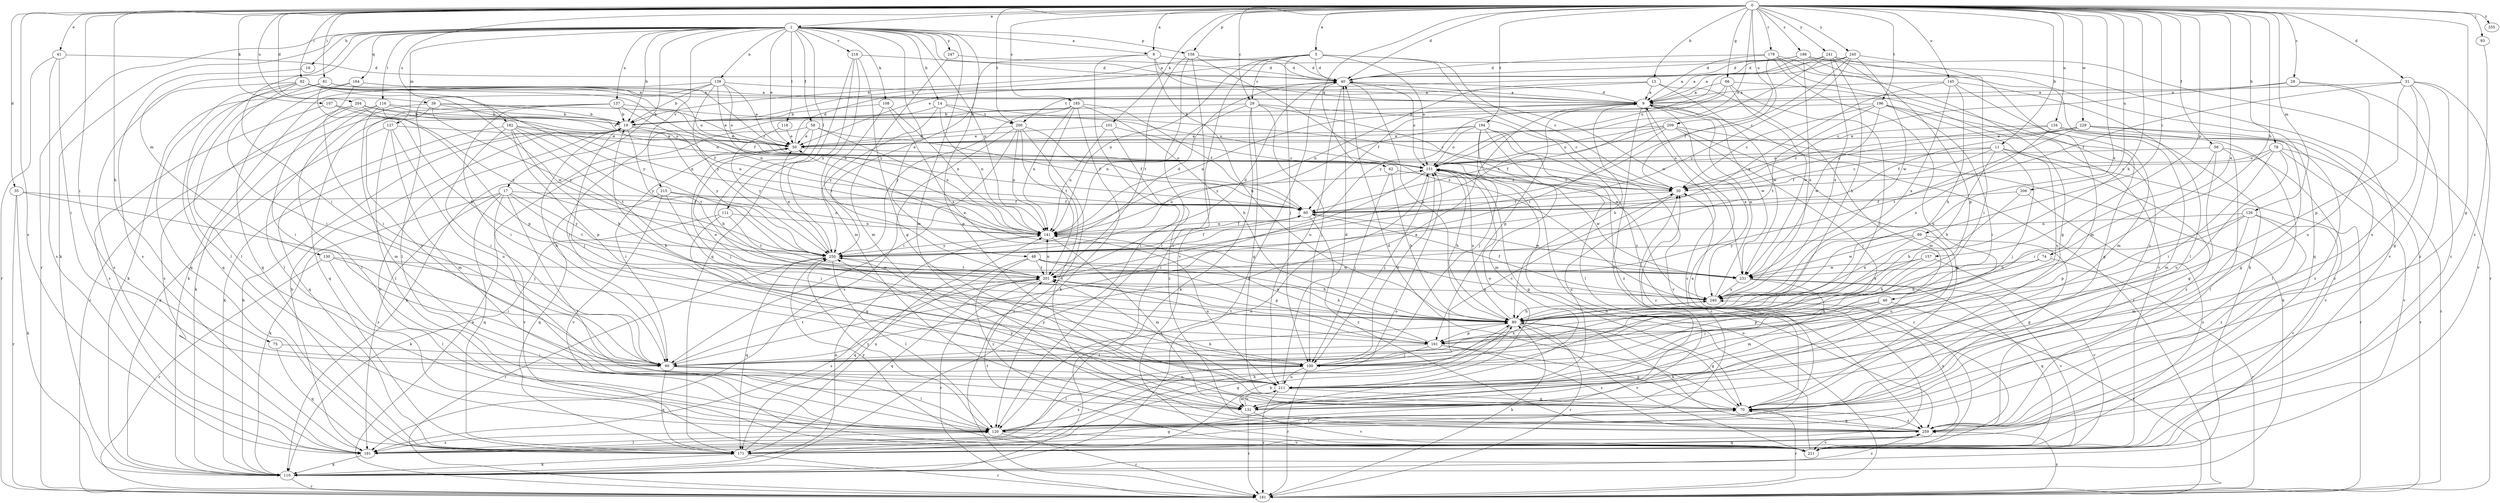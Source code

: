 strict digraph  {
0;
1;
5;
8;
9;
11;
13;
14;
16;
17;
19;
28;
29;
30;
31;
35;
39;
40;
41;
46;
48;
50;
56;
58;
60;
62;
66;
70;
74;
75;
78;
80;
81;
82;
89;
90;
93;
100;
101;
107;
108;
110;
111;
116;
118;
120;
126;
127;
130;
131;
134;
137;
139;
141;
145;
151;
157;
158;
161;
164;
171;
178;
181;
182;
185;
186;
191;
194;
196;
200;
201;
204;
206;
209;
211;
215;
218;
221;
229;
231;
240;
241;
245;
247;
250;
255;
259;
0 -> 1  [label=a];
0 -> 5  [label=a];
0 -> 8  [label=a];
0 -> 11  [label=b];
0 -> 13  [label=b];
0 -> 28  [label=c];
0 -> 29  [label=c];
0 -> 31  [label=d];
0 -> 35  [label=d];
0 -> 39  [label=d];
0 -> 40  [label=d];
0 -> 41  [label=e];
0 -> 46  [label=e];
0 -> 56  [label=f];
0 -> 62  [label=g];
0 -> 66  [label=g];
0 -> 70  [label=g];
0 -> 74  [label=h];
0 -> 75  [label=h];
0 -> 78  [label=h];
0 -> 80  [label=h];
0 -> 81  [label=i];
0 -> 82  [label=i];
0 -> 89  [label=i];
0 -> 90  [label=i];
0 -> 93  [label=j];
0 -> 101  [label=k];
0 -> 107  [label=k];
0 -> 126  [label=m];
0 -> 134  [label=n];
0 -> 145  [label=o];
0 -> 151  [label=o];
0 -> 157  [label=p];
0 -> 158  [label=p];
0 -> 178  [label=r];
0 -> 182  [label=s];
0 -> 185  [label=s];
0 -> 186  [label=s];
0 -> 191  [label=s];
0 -> 194  [label=t];
0 -> 196  [label=t];
0 -> 200  [label=t];
0 -> 204  [label=u];
0 -> 206  [label=u];
0 -> 209  [label=u];
0 -> 229  [label=w];
0 -> 240  [label=x];
0 -> 241  [label=y];
0 -> 245  [label=y];
0 -> 255  [label=z];
1 -> 8  [label=a];
1 -> 9  [label=a];
1 -> 14  [label=b];
1 -> 16  [label=b];
1 -> 17  [label=b];
1 -> 19  [label=b];
1 -> 48  [label=e];
1 -> 50  [label=e];
1 -> 58  [label=f];
1 -> 70  [label=g];
1 -> 90  [label=i];
1 -> 108  [label=k];
1 -> 110  [label=k];
1 -> 111  [label=l];
1 -> 116  [label=l];
1 -> 118  [label=l];
1 -> 127  [label=m];
1 -> 130  [label=m];
1 -> 131  [label=m];
1 -> 137  [label=n];
1 -> 139  [label=n];
1 -> 141  [label=n];
1 -> 158  [label=p];
1 -> 164  [label=q];
1 -> 181  [label=r];
1 -> 215  [label=v];
1 -> 218  [label=v];
1 -> 247  [label=y];
5 -> 19  [label=b];
5 -> 29  [label=c];
5 -> 30  [label=c];
5 -> 40  [label=d];
5 -> 100  [label=j];
5 -> 120  [label=l];
5 -> 141  [label=n];
5 -> 151  [label=o];
5 -> 259  [label=z];
8 -> 40  [label=d];
8 -> 80  [label=h];
8 -> 120  [label=l];
8 -> 231  [label=w];
8 -> 250  [label=y];
9 -> 19  [label=b];
9 -> 40  [label=d];
9 -> 80  [label=h];
9 -> 120  [label=l];
9 -> 141  [label=n];
9 -> 161  [label=p];
9 -> 181  [label=r];
9 -> 191  [label=s];
9 -> 231  [label=w];
9 -> 240  [label=x];
11 -> 30  [label=c];
11 -> 60  [label=f];
11 -> 80  [label=h];
11 -> 100  [label=j];
11 -> 151  [label=o];
11 -> 181  [label=r];
11 -> 259  [label=z];
13 -> 9  [label=a];
13 -> 131  [label=m];
13 -> 141  [label=n];
13 -> 200  [label=t];
13 -> 231  [label=w];
14 -> 30  [label=c];
14 -> 100  [label=j];
14 -> 141  [label=n];
14 -> 200  [label=t];
14 -> 250  [label=y];
16 -> 191  [label=s];
17 -> 60  [label=f];
17 -> 110  [label=k];
17 -> 120  [label=l];
17 -> 171  [label=q];
17 -> 191  [label=s];
17 -> 201  [label=t];
17 -> 221  [label=v];
17 -> 250  [label=y];
19 -> 50  [label=e];
19 -> 100  [label=j];
19 -> 110  [label=k];
19 -> 201  [label=t];
19 -> 221  [label=v];
19 -> 250  [label=y];
28 -> 9  [label=a];
28 -> 30  [label=c];
28 -> 211  [label=u];
28 -> 259  [label=z];
29 -> 19  [label=b];
29 -> 30  [label=c];
29 -> 70  [label=g];
29 -> 100  [label=j];
29 -> 110  [label=k];
29 -> 141  [label=n];
29 -> 240  [label=x];
30 -> 60  [label=f];
30 -> 211  [label=u];
31 -> 9  [label=a];
31 -> 60  [label=f];
31 -> 70  [label=g];
31 -> 161  [label=p];
31 -> 211  [label=u];
31 -> 221  [label=v];
31 -> 259  [label=z];
35 -> 60  [label=f];
35 -> 100  [label=j];
35 -> 110  [label=k];
35 -> 181  [label=r];
39 -> 19  [label=b];
39 -> 50  [label=e];
39 -> 120  [label=l];
39 -> 141  [label=n];
39 -> 211  [label=u];
39 -> 250  [label=y];
40 -> 9  [label=a];
40 -> 80  [label=h];
40 -> 110  [label=k];
40 -> 151  [label=o];
40 -> 211  [label=u];
41 -> 40  [label=d];
41 -> 90  [label=i];
41 -> 181  [label=r];
41 -> 191  [label=s];
46 -> 80  [label=h];
46 -> 100  [label=j];
46 -> 161  [label=p];
46 -> 181  [label=r];
48 -> 80  [label=h];
48 -> 161  [label=p];
48 -> 171  [label=q];
48 -> 201  [label=t];
48 -> 231  [label=w];
48 -> 259  [label=z];
50 -> 40  [label=d];
50 -> 90  [label=i];
50 -> 100  [label=j];
50 -> 151  [label=o];
56 -> 70  [label=g];
56 -> 90  [label=i];
56 -> 120  [label=l];
56 -> 151  [label=o];
56 -> 221  [label=v];
58 -> 50  [label=e];
58 -> 60  [label=f];
58 -> 80  [label=h];
58 -> 110  [label=k];
58 -> 141  [label=n];
60 -> 141  [label=n];
60 -> 231  [label=w];
60 -> 259  [label=z];
62 -> 30  [label=c];
62 -> 80  [label=h];
62 -> 100  [label=j];
66 -> 9  [label=a];
66 -> 60  [label=f];
66 -> 100  [label=j];
66 -> 221  [label=v];
66 -> 231  [label=w];
66 -> 250  [label=y];
70 -> 30  [label=c];
70 -> 40  [label=d];
70 -> 120  [label=l];
70 -> 181  [label=r];
70 -> 250  [label=y];
70 -> 259  [label=z];
74 -> 80  [label=h];
74 -> 181  [label=r];
74 -> 231  [label=w];
75 -> 90  [label=i];
75 -> 171  [label=q];
78 -> 30  [label=c];
78 -> 90  [label=i];
78 -> 151  [label=o];
78 -> 181  [label=r];
78 -> 211  [label=u];
78 -> 221  [label=v];
80 -> 50  [label=e];
80 -> 70  [label=g];
80 -> 151  [label=o];
80 -> 161  [label=p];
80 -> 171  [label=q];
80 -> 181  [label=r];
80 -> 221  [label=v];
81 -> 9  [label=a];
81 -> 80  [label=h];
81 -> 120  [label=l];
81 -> 151  [label=o];
81 -> 171  [label=q];
82 -> 9  [label=a];
82 -> 60  [label=f];
82 -> 90  [label=i];
82 -> 120  [label=l];
82 -> 141  [label=n];
82 -> 171  [label=q];
82 -> 191  [label=s];
82 -> 231  [label=w];
82 -> 250  [label=y];
89 -> 70  [label=g];
89 -> 211  [label=u];
89 -> 231  [label=w];
89 -> 240  [label=x];
89 -> 250  [label=y];
90 -> 9  [label=a];
90 -> 19  [label=b];
90 -> 80  [label=h];
90 -> 120  [label=l];
90 -> 171  [label=q];
90 -> 201  [label=t];
90 -> 211  [label=u];
93 -> 259  [label=z];
100 -> 19  [label=b];
100 -> 30  [label=c];
100 -> 120  [label=l];
100 -> 151  [label=o];
100 -> 181  [label=r];
100 -> 191  [label=s];
100 -> 211  [label=u];
100 -> 240  [label=x];
101 -> 30  [label=c];
101 -> 50  [label=e];
101 -> 141  [label=n];
101 -> 259  [label=z];
107 -> 19  [label=b];
107 -> 151  [label=o];
107 -> 191  [label=s];
108 -> 19  [label=b];
108 -> 141  [label=n];
108 -> 201  [label=t];
108 -> 240  [label=x];
110 -> 19  [label=b];
110 -> 141  [label=n];
110 -> 181  [label=r];
110 -> 259  [label=z];
111 -> 70  [label=g];
111 -> 110  [label=k];
111 -> 141  [label=n];
111 -> 201  [label=t];
116 -> 19  [label=b];
116 -> 60  [label=f];
116 -> 120  [label=l];
116 -> 131  [label=m];
116 -> 161  [label=p];
116 -> 181  [label=r];
118 -> 50  [label=e];
118 -> 250  [label=y];
120 -> 30  [label=c];
120 -> 80  [label=h];
120 -> 181  [label=r];
120 -> 191  [label=s];
120 -> 221  [label=v];
120 -> 250  [label=y];
126 -> 80  [label=h];
126 -> 131  [label=m];
126 -> 141  [label=n];
126 -> 161  [label=p];
126 -> 221  [label=v];
126 -> 259  [label=z];
127 -> 50  [label=e];
127 -> 110  [label=k];
127 -> 120  [label=l];
127 -> 131  [label=m];
127 -> 211  [label=u];
130 -> 90  [label=i];
130 -> 120  [label=l];
130 -> 181  [label=r];
130 -> 231  [label=w];
131 -> 181  [label=r];
131 -> 211  [label=u];
131 -> 221  [label=v];
134 -> 30  [label=c];
134 -> 50  [label=e];
134 -> 120  [label=l];
134 -> 131  [label=m];
134 -> 240  [label=x];
134 -> 259  [label=z];
137 -> 19  [label=b];
137 -> 90  [label=i];
137 -> 110  [label=k];
137 -> 141  [label=n];
137 -> 151  [label=o];
137 -> 171  [label=q];
139 -> 9  [label=a];
139 -> 19  [label=b];
139 -> 50  [label=e];
139 -> 110  [label=k];
139 -> 120  [label=l];
139 -> 141  [label=n];
139 -> 151  [label=o];
139 -> 250  [label=y];
141 -> 60  [label=f];
141 -> 131  [label=m];
141 -> 151  [label=o];
141 -> 250  [label=y];
145 -> 9  [label=a];
145 -> 80  [label=h];
145 -> 120  [label=l];
145 -> 131  [label=m];
145 -> 240  [label=x];
145 -> 250  [label=y];
151 -> 30  [label=c];
151 -> 70  [label=g];
151 -> 80  [label=h];
151 -> 90  [label=i];
151 -> 100  [label=j];
151 -> 231  [label=w];
157 -> 80  [label=h];
157 -> 221  [label=v];
157 -> 231  [label=w];
157 -> 240  [label=x];
158 -> 40  [label=d];
158 -> 120  [label=l];
158 -> 201  [label=t];
158 -> 221  [label=v];
158 -> 240  [label=x];
161 -> 70  [label=g];
161 -> 90  [label=i];
161 -> 100  [label=j];
161 -> 141  [label=n];
161 -> 201  [label=t];
161 -> 259  [label=z];
164 -> 9  [label=a];
164 -> 30  [label=c];
164 -> 90  [label=i];
164 -> 110  [label=k];
164 -> 171  [label=q];
171 -> 9  [label=a];
171 -> 30  [label=c];
171 -> 80  [label=h];
171 -> 110  [label=k];
171 -> 141  [label=n];
171 -> 151  [label=o];
171 -> 181  [label=r];
178 -> 9  [label=a];
178 -> 30  [label=c];
178 -> 40  [label=d];
178 -> 70  [label=g];
178 -> 110  [label=k];
178 -> 211  [label=u];
178 -> 259  [label=z];
181 -> 50  [label=e];
181 -> 80  [label=h];
181 -> 151  [label=o];
181 -> 259  [label=z];
182 -> 50  [label=e];
182 -> 80  [label=h];
182 -> 90  [label=i];
182 -> 151  [label=o];
182 -> 161  [label=p];
182 -> 171  [label=q];
182 -> 201  [label=t];
182 -> 250  [label=y];
185 -> 19  [label=b];
185 -> 60  [label=f];
185 -> 80  [label=h];
185 -> 110  [label=k];
185 -> 141  [label=n];
185 -> 201  [label=t];
185 -> 250  [label=y];
186 -> 9  [label=a];
186 -> 19  [label=b];
186 -> 40  [label=d];
186 -> 171  [label=q];
186 -> 181  [label=r];
186 -> 221  [label=v];
186 -> 240  [label=x];
191 -> 19  [label=b];
191 -> 70  [label=g];
191 -> 110  [label=k];
191 -> 120  [label=l];
191 -> 151  [label=o];
194 -> 50  [label=e];
194 -> 100  [label=j];
194 -> 120  [label=l];
194 -> 131  [label=m];
194 -> 151  [label=o];
194 -> 221  [label=v];
194 -> 250  [label=y];
194 -> 259  [label=z];
196 -> 19  [label=b];
196 -> 30  [label=c];
196 -> 70  [label=g];
196 -> 90  [label=i];
196 -> 201  [label=t];
196 -> 211  [label=u];
196 -> 231  [label=w];
200 -> 50  [label=e];
200 -> 60  [label=f];
200 -> 90  [label=i];
200 -> 141  [label=n];
200 -> 181  [label=r];
200 -> 191  [label=s];
200 -> 259  [label=z];
201 -> 40  [label=d];
201 -> 80  [label=h];
201 -> 141  [label=n];
201 -> 171  [label=q];
201 -> 181  [label=r];
201 -> 191  [label=s];
201 -> 240  [label=x];
204 -> 19  [label=b];
204 -> 50  [label=e];
204 -> 90  [label=i];
204 -> 191  [label=s];
204 -> 250  [label=y];
206 -> 60  [label=f];
206 -> 80  [label=h];
206 -> 191  [label=s];
209 -> 50  [label=e];
209 -> 60  [label=f];
209 -> 70  [label=g];
209 -> 100  [label=j];
209 -> 110  [label=k];
209 -> 151  [label=o];
209 -> 201  [label=t];
211 -> 40  [label=d];
211 -> 70  [label=g];
211 -> 131  [label=m];
211 -> 141  [label=n];
211 -> 151  [label=o];
211 -> 181  [label=r];
211 -> 201  [label=t];
211 -> 250  [label=y];
215 -> 60  [label=f];
215 -> 100  [label=j];
215 -> 141  [label=n];
215 -> 171  [label=q];
215 -> 221  [label=v];
218 -> 40  [label=d];
218 -> 70  [label=g];
218 -> 131  [label=m];
218 -> 171  [label=q];
218 -> 250  [label=y];
221 -> 151  [label=o];
221 -> 201  [label=t];
221 -> 250  [label=y];
229 -> 30  [label=c];
229 -> 50  [label=e];
229 -> 60  [label=f];
229 -> 70  [label=g];
229 -> 181  [label=r];
229 -> 201  [label=t];
229 -> 259  [label=z];
231 -> 50  [label=e];
231 -> 131  [label=m];
231 -> 171  [label=q];
231 -> 221  [label=v];
231 -> 240  [label=x];
240 -> 9  [label=a];
240 -> 60  [label=f];
240 -> 80  [label=h];
241 -> 9  [label=a];
241 -> 40  [label=d];
241 -> 80  [label=h];
241 -> 90  [label=i];
241 -> 161  [label=p];
241 -> 201  [label=t];
241 -> 240  [label=x];
245 -> 40  [label=d];
245 -> 50  [label=e];
245 -> 60  [label=f];
245 -> 131  [label=m];
245 -> 151  [label=o];
245 -> 231  [label=w];
245 -> 250  [label=y];
247 -> 40  [label=d];
247 -> 131  [label=m];
250 -> 40  [label=d];
250 -> 50  [label=e];
250 -> 60  [label=f];
250 -> 120  [label=l];
250 -> 171  [label=q];
250 -> 181  [label=r];
250 -> 201  [label=t];
259 -> 70  [label=g];
259 -> 80  [label=h];
259 -> 171  [label=q];
259 -> 221  [label=v];
259 -> 240  [label=x];
}
